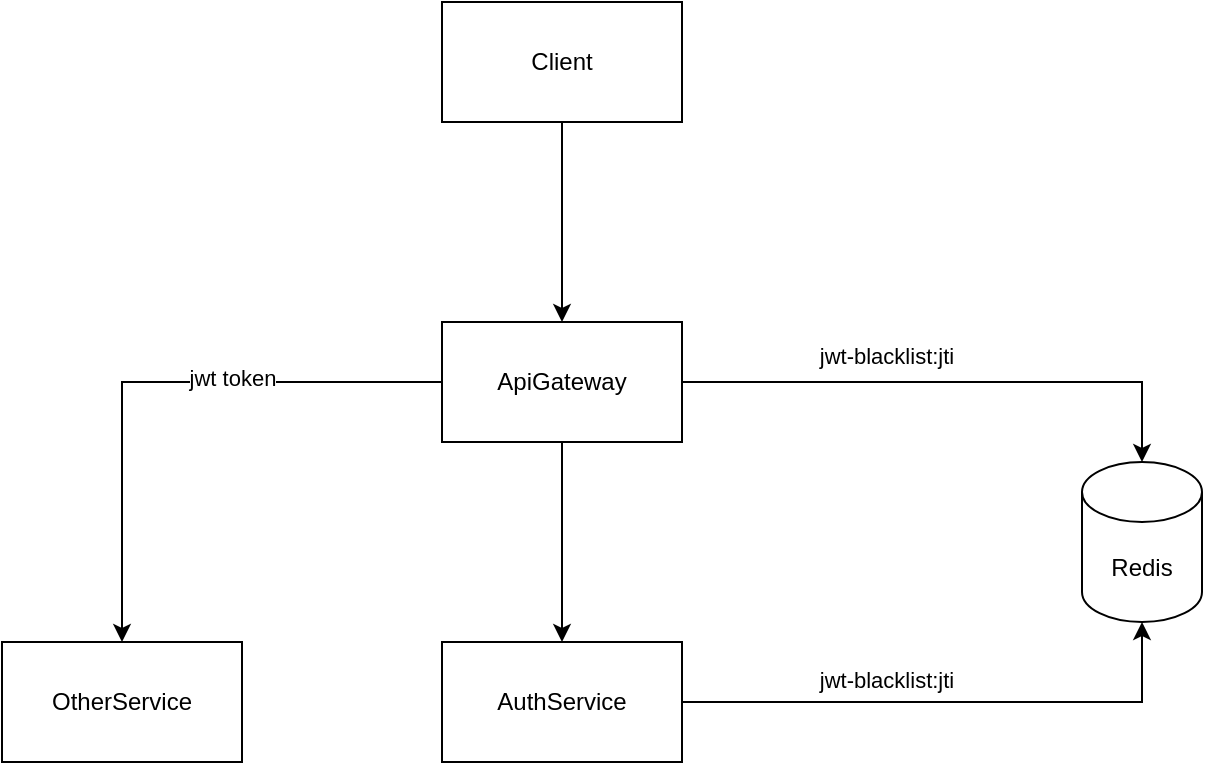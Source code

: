 <mxfile version="26.2.13">
  <diagram name="Trang-1" id="TC8ENLdN-GWNtANQhBoE">
    <mxGraphModel dx="1428" dy="777" grid="1" gridSize="10" guides="1" tooltips="1" connect="1" arrows="1" fold="1" page="1" pageScale="1" pageWidth="827" pageHeight="1169" math="0" shadow="0">
      <root>
        <mxCell id="0" />
        <mxCell id="1" parent="0" />
        <mxCell id="RxWgTGdh_guqD1X2mz72-3" style="edgeStyle=orthogonalEdgeStyle;rounded=0;orthogonalLoop=1;jettySize=auto;html=1;entryX=0.5;entryY=0;entryDx=0;entryDy=0;" edge="1" parent="1" source="RxWgTGdh_guqD1X2mz72-1" target="RxWgTGdh_guqD1X2mz72-2">
          <mxGeometry relative="1" as="geometry" />
        </mxCell>
        <mxCell id="RxWgTGdh_guqD1X2mz72-1" value="Client" style="rounded=0;whiteSpace=wrap;html=1;" vertex="1" parent="1">
          <mxGeometry x="320" y="440" width="120" height="60" as="geometry" />
        </mxCell>
        <mxCell id="RxWgTGdh_guqD1X2mz72-7" style="edgeStyle=orthogonalEdgeStyle;rounded=0;orthogonalLoop=1;jettySize=auto;html=1;" edge="1" parent="1" source="RxWgTGdh_guqD1X2mz72-2" target="RxWgTGdh_guqD1X2mz72-6">
          <mxGeometry relative="1" as="geometry" />
        </mxCell>
        <mxCell id="RxWgTGdh_guqD1X2mz72-8" value="jwt-blacklist:jti" style="edgeLabel;html=1;align=center;verticalAlign=middle;resizable=0;points=[];" vertex="1" connectable="0" parent="RxWgTGdh_guqD1X2mz72-7">
          <mxGeometry x="-0.244" y="3" relative="1" as="geometry">
            <mxPoint y="-10" as="offset" />
          </mxGeometry>
        </mxCell>
        <mxCell id="RxWgTGdh_guqD1X2mz72-11" style="edgeStyle=orthogonalEdgeStyle;rounded=0;orthogonalLoop=1;jettySize=auto;html=1;entryX=0.5;entryY=0;entryDx=0;entryDy=0;" edge="1" parent="1" source="RxWgTGdh_guqD1X2mz72-2" target="RxWgTGdh_guqD1X2mz72-5">
          <mxGeometry relative="1" as="geometry" />
        </mxCell>
        <mxCell id="RxWgTGdh_guqD1X2mz72-13" style="edgeStyle=orthogonalEdgeStyle;rounded=0;orthogonalLoop=1;jettySize=auto;html=1;entryX=0.5;entryY=0;entryDx=0;entryDy=0;" edge="1" parent="1" source="RxWgTGdh_guqD1X2mz72-2" target="RxWgTGdh_guqD1X2mz72-12">
          <mxGeometry relative="1" as="geometry" />
        </mxCell>
        <mxCell id="RxWgTGdh_guqD1X2mz72-14" value="jwt token" style="edgeLabel;html=1;align=center;verticalAlign=middle;resizable=0;points=[];" vertex="1" connectable="0" parent="RxWgTGdh_guqD1X2mz72-13">
          <mxGeometry x="-0.276" y="-2" relative="1" as="geometry">
            <mxPoint as="offset" />
          </mxGeometry>
        </mxCell>
        <mxCell id="RxWgTGdh_guqD1X2mz72-2" value="ApiGateway" style="rounded=0;whiteSpace=wrap;html=1;" vertex="1" parent="1">
          <mxGeometry x="320" y="600" width="120" height="60" as="geometry" />
        </mxCell>
        <mxCell id="RxWgTGdh_guqD1X2mz72-5" value="AuthService" style="rounded=0;whiteSpace=wrap;html=1;" vertex="1" parent="1">
          <mxGeometry x="320" y="760" width="120" height="60" as="geometry" />
        </mxCell>
        <mxCell id="RxWgTGdh_guqD1X2mz72-6" value="Redis" style="shape=cylinder3;whiteSpace=wrap;html=1;boundedLbl=1;backgroundOutline=1;size=15;" vertex="1" parent="1">
          <mxGeometry x="640" y="670" width="60" height="80" as="geometry" />
        </mxCell>
        <mxCell id="RxWgTGdh_guqD1X2mz72-9" style="edgeStyle=orthogonalEdgeStyle;rounded=0;orthogonalLoop=1;jettySize=auto;html=1;entryX=0.5;entryY=1;entryDx=0;entryDy=0;entryPerimeter=0;" edge="1" parent="1" source="RxWgTGdh_guqD1X2mz72-5" target="RxWgTGdh_guqD1X2mz72-6">
          <mxGeometry relative="1" as="geometry" />
        </mxCell>
        <mxCell id="RxWgTGdh_guqD1X2mz72-10" value="jwt-blacklist:jti" style="edgeLabel;html=1;align=center;verticalAlign=middle;resizable=0;points=[];" vertex="1" connectable="0" parent="RxWgTGdh_guqD1X2mz72-9">
          <mxGeometry x="-0.244" y="1" relative="1" as="geometry">
            <mxPoint y="-10" as="offset" />
          </mxGeometry>
        </mxCell>
        <mxCell id="RxWgTGdh_guqD1X2mz72-12" value="OtherService" style="rounded=0;whiteSpace=wrap;html=1;" vertex="1" parent="1">
          <mxGeometry x="100" y="760" width="120" height="60" as="geometry" />
        </mxCell>
      </root>
    </mxGraphModel>
  </diagram>
</mxfile>
